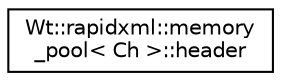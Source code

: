 digraph "Graphical Class Hierarchy"
{
 // LATEX_PDF_SIZE
  edge [fontname="Helvetica",fontsize="10",labelfontname="Helvetica",labelfontsize="10"];
  node [fontname="Helvetica",fontsize="10",shape=record];
  rankdir="LR";
  Node0 [label="Wt::rapidxml::memory\l_pool\< Ch \>::header",height=0.2,width=0.4,color="black", fillcolor="white", style="filled",URL="$structWt_1_1rapidxml_1_1memory__pool_1_1header.html",tooltip=" "];
}
